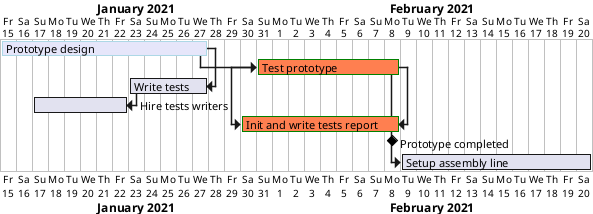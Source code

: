 @startgantt
Project starts the 15th of January 2021

[Prototype design] lasts 13 days and is colored in Lavender/LightBlue
[Test prototype] lasts 9 days and is colored in Coral/Green and starts 3 days after [Prototype design]'s end
[Write tests] lasts 5 days and ends at [Prototype design]'s end
[Hire tests writers] lasts 6 days and ends at [Write tests]'s start
[Init and write tests report] is colored in Coral/Green
[Init and write tests report] starts 1 day before [Test prototype]'s start and ends at [Test prototype]'s end

[Prototype completed] happens at [Test prototype]'s end
[Setup assembly line] lasts 12 days
[Setup assembly line] starts at [Test prototype]'s end
@endgantt